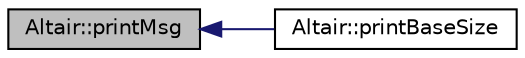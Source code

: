 digraph "Altair::printMsg"
{
 // INTERACTIVE_SVG=YES
  edge [fontname="Helvetica",fontsize="10",labelfontname="Helvetica",labelfontsize="10"];
  node [fontname="Helvetica",fontsize="10",shape=record];
  rankdir="LR";
  Node627 [label="Altair::printMsg",height=0.2,width=0.4,color="black", fillcolor="grey75", style="filled", fontcolor="black"];
  Node627 -> Node628 [dir="back",color="midnightblue",fontsize="10",style="solid",fontname="Helvetica"];
  Node628 [label="Altair::printBaseSize",height=0.2,width=0.4,color="black", fillcolor="white", style="filled",URL="$class_altair.html#abeafd88b78402bf56667663d6c05d367",tooltip="Appelle printMsg une première fois. "];
}
